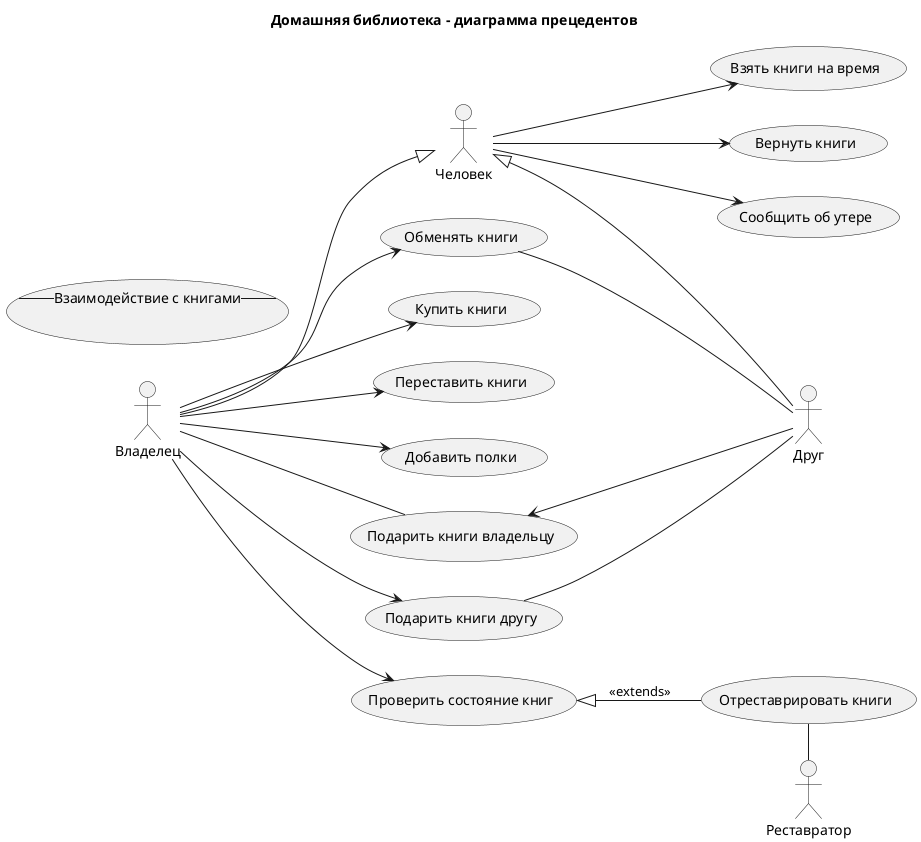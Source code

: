 {
  "sha1": "eclqcnkzt65yw9df3tap2lcv7ugbjx2",
  "insertion": {
    "when": "2024-06-01T09:03:04.238Z",
    "user": "plantuml@gmail.com"
  }
}
@startuml
 
title Домашняя библиотека - диаграмма прецедентов
 
left to right direction
 
usecase ВЗАИМОДЕЙСТВИЕ as "
--Взаимодействие с книгами--"
 
Владелец -down-|> Человек
 
Владелец --> (Купить книги)
Владелец --> (Переставить книги)
Владелец --> (Добавить полки)
Человек --> (Взять книги на время)
Человек --> (Вернуть книги)
Человек --> (Сообщить об утере)
Владелец --> (Подарить книги другу)
(Подарить книги другу) -- Друг
Владелец --> (Обменять книги)
(Обменять книги) -- Друг
Владелец --> (Проверить состояние книг)
(Проверить состояние книг) <|-- (Отреставрировать книги)  : <<extends>>
(Отреставрировать книги) - Реставратор
 
Друг -up-|> Человек
Друг -up-> (Подарить книги владельцу)
(Подарить книги владельцу) -up- Владелец
 
@enduml
